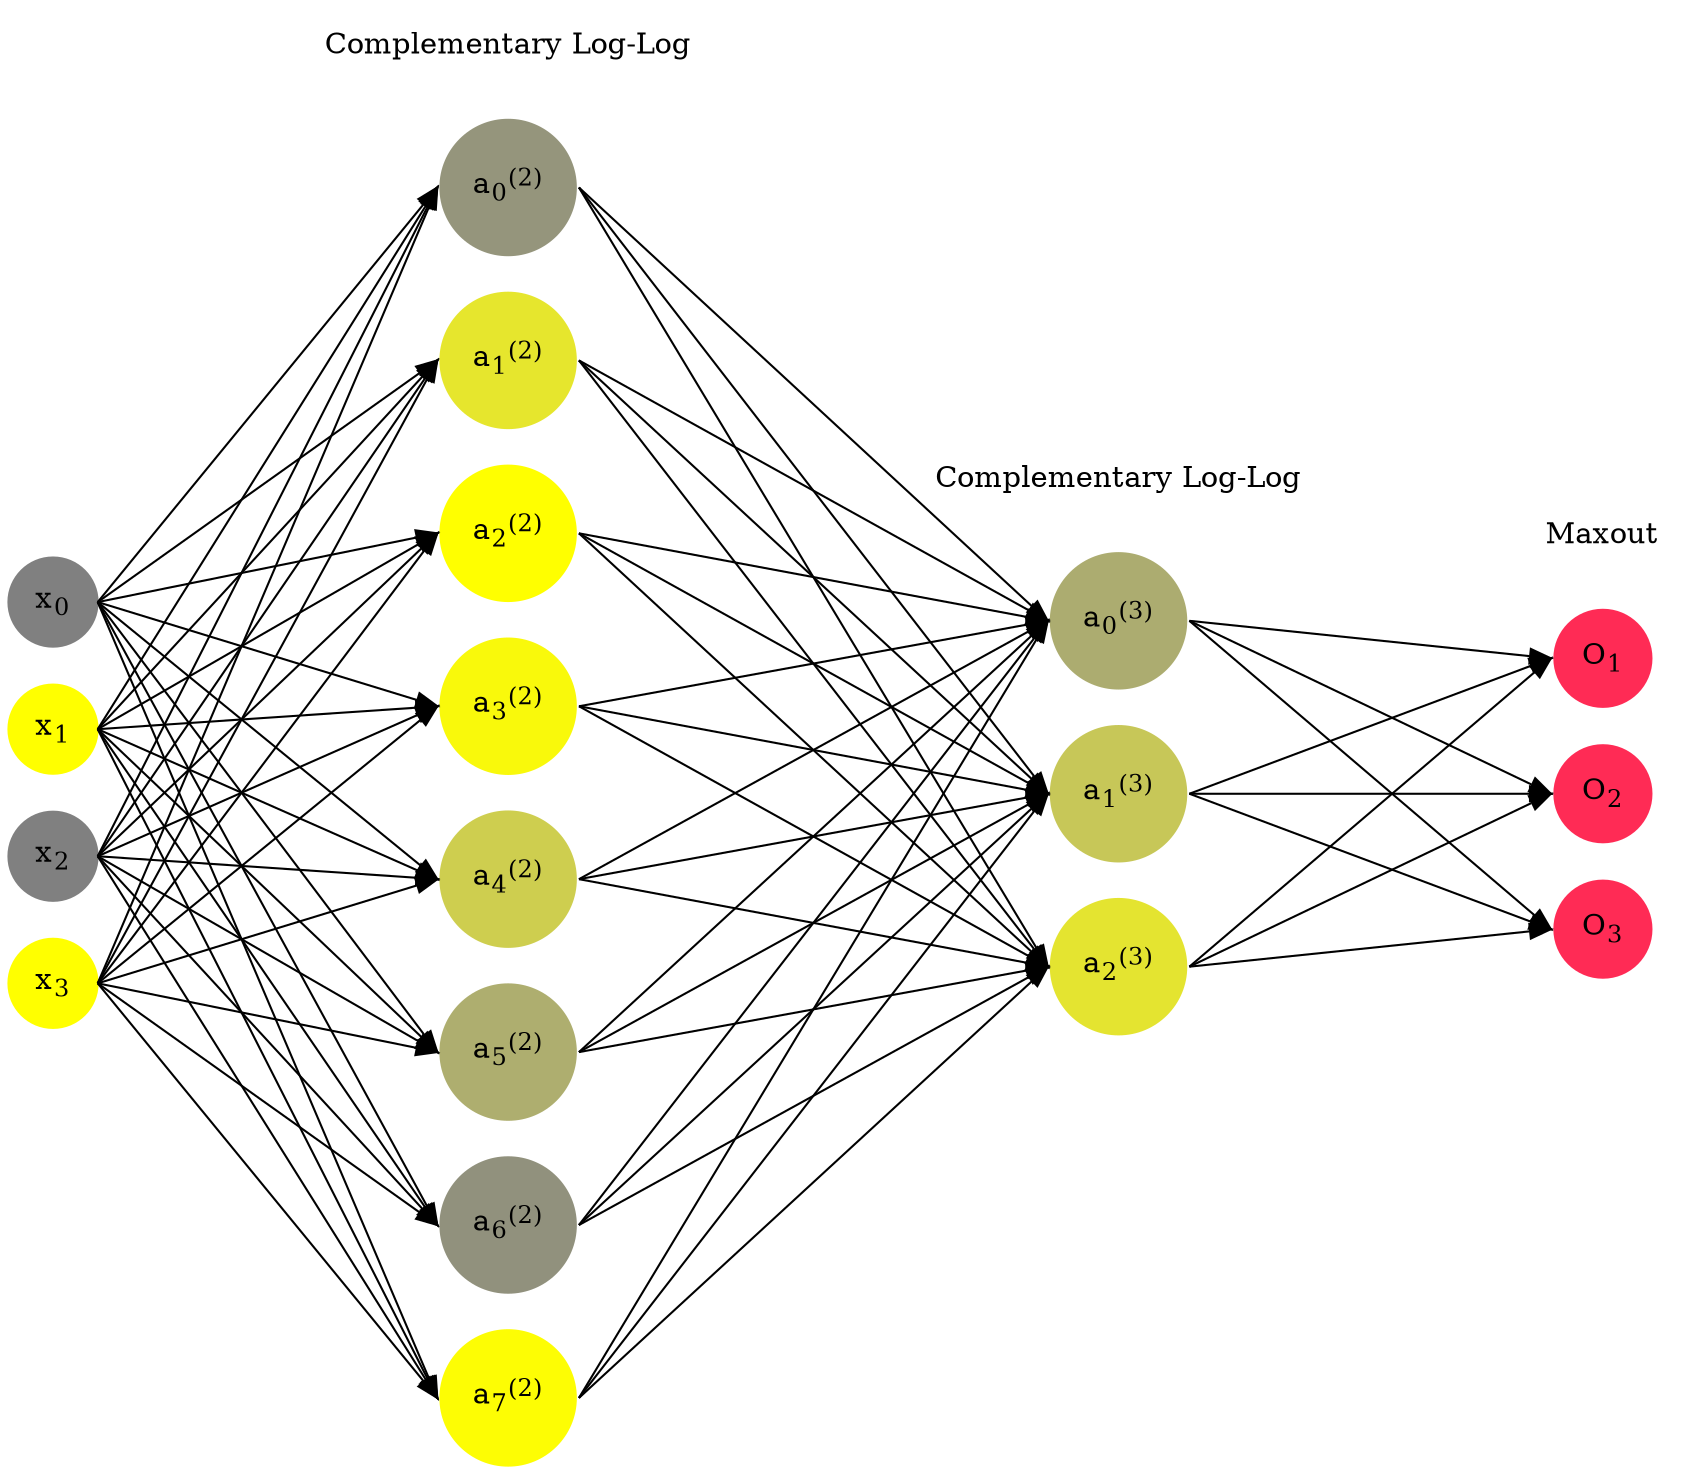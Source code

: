 digraph G {
	rankdir = LR;
	splines=false;
	edge[style=invis];
	ranksep= 1.4;
	{
	node [shape=circle, color="0.1667, 0.0, 0.5", style=filled, fillcolor="0.1667, 0.0, 0.5"];
	x0 [label=<x<sub>0</sub>>];
	}
	{
	node [shape=circle, color="0.1667, 1.0, 1.0", style=filled, fillcolor="0.1667, 1.0, 1.0"];
	x1 [label=<x<sub>1</sub>>];
	}
	{
	node [shape=circle, color="0.1667, 0.0, 0.5", style=filled, fillcolor="0.1667, 0.0, 0.5"];
	x2 [label=<x<sub>2</sub>>];
	}
	{
	node [shape=circle, color="0.1667, 1.0, 1.0", style=filled, fillcolor="0.1667, 1.0, 1.0"];
	x3 [label=<x<sub>3</sub>>];
	}
	{
	node [shape=circle, color="0.1667, 0.165847, 0.582924", style=filled, fillcolor="0.1667, 0.165847, 0.582924"];
	a02 [label=<a<sub>0</sub><sup>(2)</sup>>];
	}
	{
	node [shape=circle, color="0.1667, 0.802201, 0.901100", style=filled, fillcolor="0.1667, 0.802201, 0.901100"];
	a12 [label=<a<sub>1</sub><sup>(2)</sup>>];
	}
	{
	node [shape=circle, color="0.1667, 0.999730, 0.999865", style=filled, fillcolor="0.1667, 0.999730, 0.999865"];
	a22 [label=<a<sub>2</sub><sup>(2)</sup>>];
	}
	{
	node [shape=circle, color="0.1667, 0.952318, 0.976159", style=filled, fillcolor="0.1667, 0.952318, 0.976159"];
	a32 [label=<a<sub>3</sub><sup>(2)</sup>>];
	}
	{
	node [shape=circle, color="0.1667, 0.617196, 0.808598", style=filled, fillcolor="0.1667, 0.617196, 0.808598"];
	a42 [label=<a<sub>4</sub><sup>(2)</sup>>];
	}
	{
	node [shape=circle, color="0.1667, 0.364021, 0.682011", style=filled, fillcolor="0.1667, 0.364021, 0.682011"];
	a52 [label=<a<sub>5</sub><sup>(2)</sup>>];
	}
	{
	node [shape=circle, color="0.1667, 0.137987, 0.568993", style=filled, fillcolor="0.1667, 0.137987, 0.568993"];
	a62 [label=<a<sub>6</sub><sup>(2)</sup>>];
	}
	{
	node [shape=circle, color="0.1667, 0.983304, 0.991652", style=filled, fillcolor="0.1667, 0.983304, 0.991652"];
	a72 [label=<a<sub>7</sub><sup>(2)</sup>>];
	}
	{
	node [shape=circle, color="0.1667, 0.348134, 0.674067", style=filled, fillcolor="0.1667, 0.348134, 0.674067"];
	a03 [label=<a<sub>0</sub><sup>(3)</sup>>];
	}
	{
	node [shape=circle, color="0.1667, 0.558618, 0.779309", style=filled, fillcolor="0.1667, 0.558618, 0.779309"];
	a13 [label=<a<sub>1</sub><sup>(3)</sup>>];
	}
	{
	node [shape=circle, color="0.1667, 0.786460, 0.893230", style=filled, fillcolor="0.1667, 0.786460, 0.893230"];
	a23 [label=<a<sub>2</sub><sup>(3)</sup>>];
	}
	{
	node [shape=circle, color="0.9667, 0.83, 1.0", style=filled, fillcolor="0.9667, 0.83, 1.0"];
	O1 [label=<O<sub>1</sub>>];
	}
	{
	node [shape=circle, color="0.9667, 0.83, 1.0", style=filled, fillcolor="0.9667, 0.83, 1.0"];
	O2 [label=<O<sub>2</sub>>];
	}
	{
	node [shape=circle, color="0.9667, 0.83, 1.0", style=filled, fillcolor="0.9667, 0.83, 1.0"];
	O3 [label=<O<sub>3</sub>>];
	}
	{
	rank=same;
	x0->x1->x2->x3;
	}
	{
	rank=same;
	a02->a12->a22->a32->a42->a52->a62->a72;
	}
	{
	rank=same;
	a03->a13->a23;
	}
	{
	rank=same;
	O1->O2->O3;
	}
	l1 [shape=plaintext,label="Complementary Log-Log"];
	l1->a02;
	{rank=same; l1;a02};
	l2 [shape=plaintext,label="Complementary Log-Log"];
	l2->a03;
	{rank=same; l2;a03};
	l3 [shape=plaintext,label="Maxout"];
	l3->O1;
	{rank=same; l3;O1};
edge[style=solid, tailport=e, headport=w];
	{x0;x1;x2;x3} -> {a02;a12;a22;a32;a42;a52;a62;a72};
	{a02;a12;a22;a32;a42;a52;a62;a72} -> {a03;a13;a23};
	{a03;a13;a23} -> {O1,O2,O3};
}